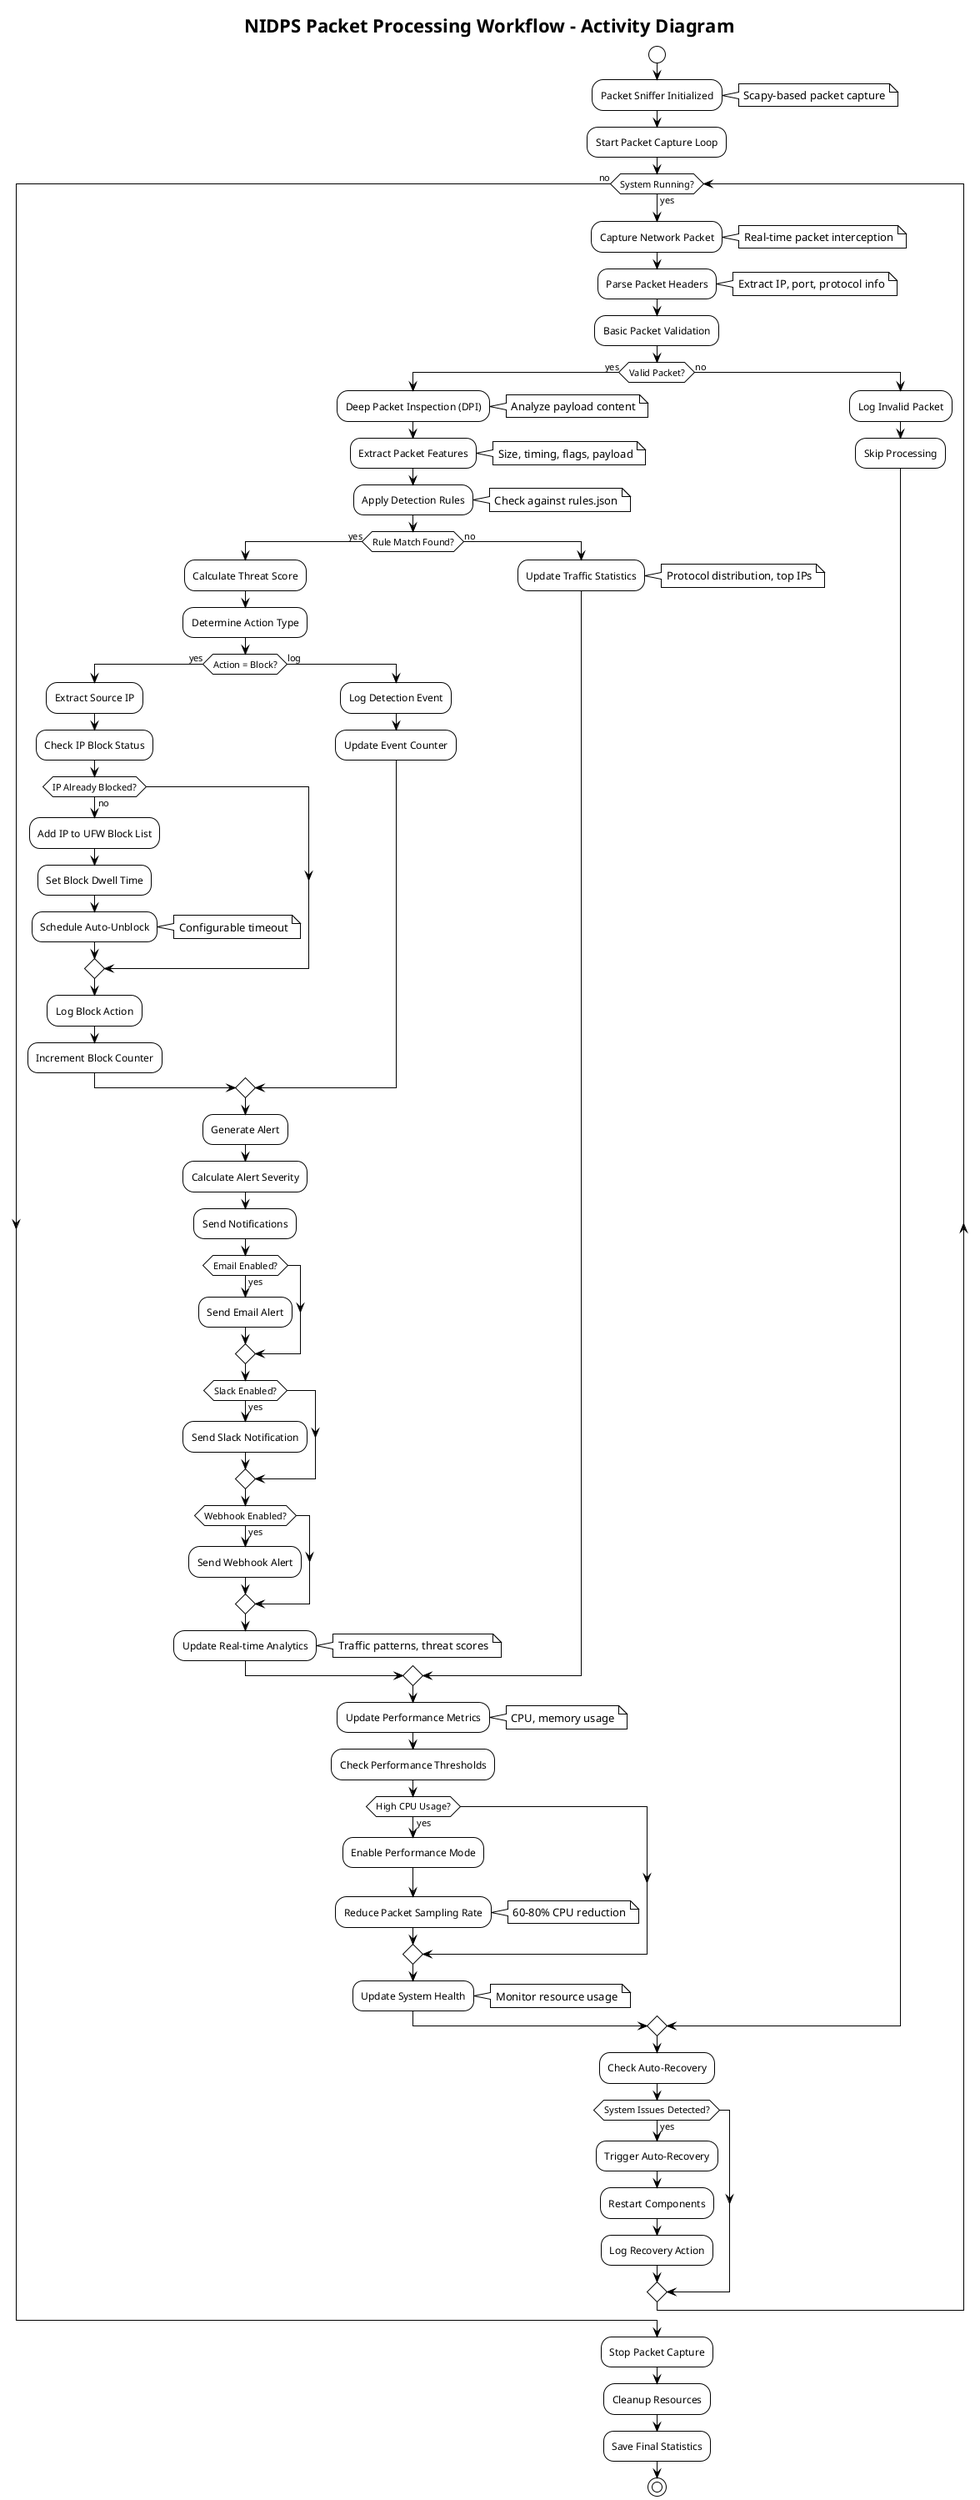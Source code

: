 @startuml NIDPS Packet Processing Activity Diagram
!theme plain
title NIDPS Packet Processing Workflow - Activity Diagram

start

:Packet Sniffer Initialized;
note right: Scapy-based packet capture

:Start Packet Capture Loop;

while (System Running?) is (yes)
  :Capture Network Packet;
  note right: Real-time packet interception
  
  :Parse Packet Headers;
  note right: Extract IP, port, protocol info
  
  :Basic Packet Validation;
  if (Valid Packet?) then (yes)
    
    :Deep Packet Inspection (DPI);
    note right: Analyze payload content
    
    :Extract Packet Features;
    note right: Size, timing, flags, payload
    
    :Apply Detection Rules;
    note right: Check against rules.json
    
    if (Rule Match Found?) then (yes)
      :Calculate Threat Score;
      :Determine Action Type;
      
      if (Action = Block?) then (yes)
        :Extract Source IP;
        :Check IP Block Status;
        
        if (IP Already Blocked?) then (no)
          :Add IP to UFW Block List;
          :Set Block Dwell Time;
          :Schedule Auto-Unblock;
          note right: Configurable timeout
        endif
        
        :Log Block Action;
        :Increment Block Counter;
        
      else (log)
        :Log Detection Event;
        :Update Event Counter;
      endif
      
      :Generate Alert;
      :Calculate Alert Severity;
      
      :Send Notifications;
      if (Email Enabled?) then (yes)
        :Send Email Alert;
      endif
      if (Slack Enabled?) then (yes)
        :Send Slack Notification;
      endif
      if (Webhook Enabled?) then (yes)
        :Send Webhook Alert;
      endif
      
      :Update Real-time Analytics;
      note right: Traffic patterns, threat scores
      
    else (no)
      :Update Traffic Statistics;
      note right: Protocol distribution, top IPs
    endif
    
    :Update Performance Metrics;
    note right: CPU, memory usage
    
    :Check Performance Thresholds;
    if (High CPU Usage?) then (yes)
      :Enable Performance Mode;
      :Reduce Packet Sampling Rate;
      note right: 60-80% CPU reduction
    endif
    
    :Update System Health;
    note right: Monitor resource usage
    
  else (no)
    :Log Invalid Packet;
    :Skip Processing;
  endif
  
  :Check Auto-Recovery;
  if (System Issues Detected?) then (yes)
    :Trigger Auto-Recovery;
    :Restart Components;
    :Log Recovery Action;
  endif
  
endwhile (no)

:Stop Packet Capture;
:Cleanup Resources;
:Save Final Statistics;

stop

@enduml 